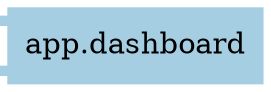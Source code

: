 digraph dependencies {
  node[shape="component",style="filled",colorscheme=paired12]


    node[shape="component"]
    "app.dashboard"[label="app.dashboard", color=1]

    


    node[shape="ellipse"]
    


    

    

    

    node[shape="cds"]
    

    









    node[shape="ellipse",style="filled", color=9]
    

    


    

    

    

    


}

